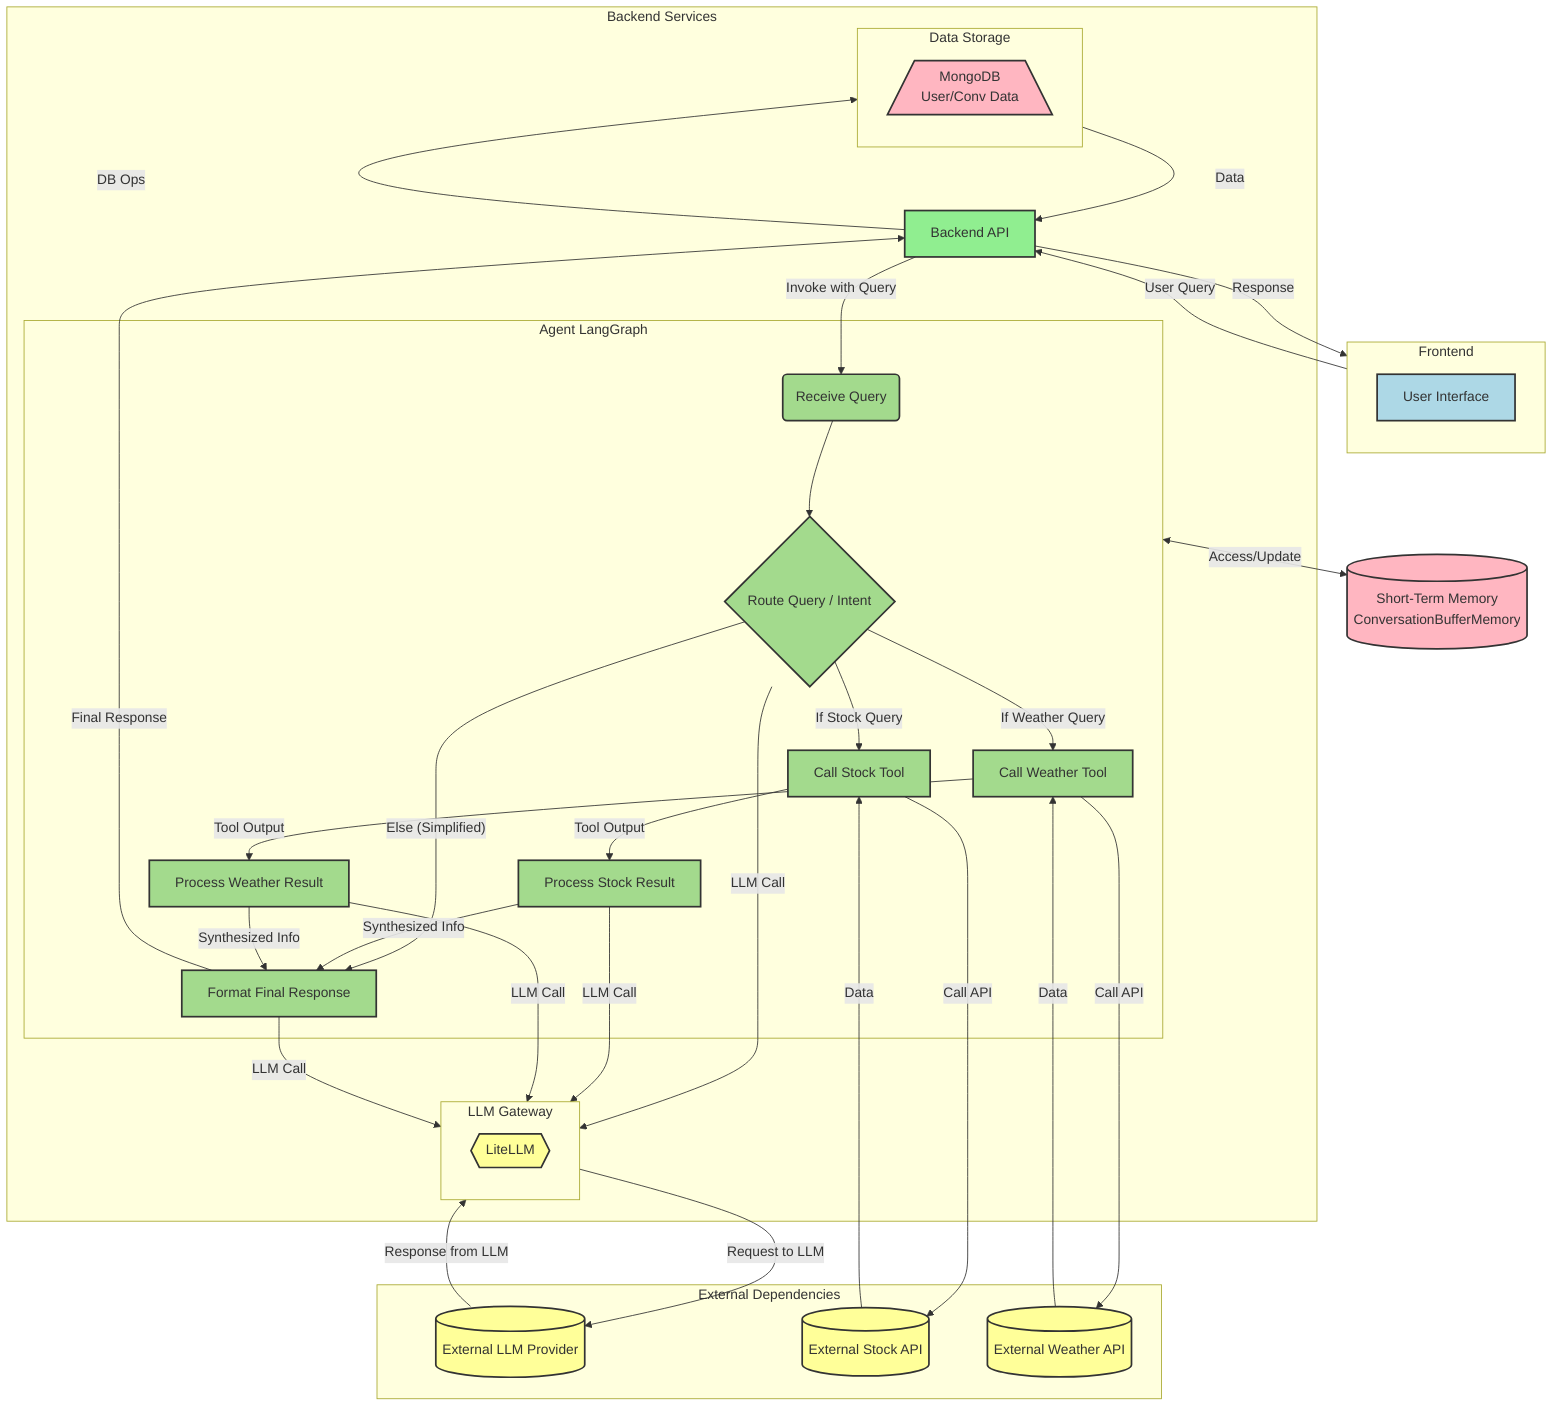 %% title: Phase 3 Architecture Diagram: Add Second Tool & LangGraph Routing
%% Mermaid initialization for styling
%%{
  init: {
    'theme': 'base', %% Starting from a base theme for customization
    'themeVariables': {
      'fontFamily': 'Arial, sans-serif', %% Using a common, readable font
      'fontSize': '16px',             %% Slightly larger font size
      'primaryColor': '#ADD8E6',       %% Light Blue (UI)
      'secondaryColor': '#90EE90',      %% Light Green (Backend)
      'tertiaryColor': '#FFFF99',       %% Light Yellow (External/LLM Gateway)
      'quaternaryColor': '#FFB6C1',     %% Light Red/Pink (Database/Memory)
      'quinaryColor': '#A3DA8D',        %% Medium Green (LangGraph Nodes)
      'lineColor': '#555',              %% Darker lines for clarity
      'nodeBorder': '#333',             %% Darker node borders
      'primaryTextColor': '#333',       %% Dark text for readability
      'clusterBorder': '#BBB',          %% Lighter border for subgraphs
      'clusterBkg': '#F9F9F9'           %% Light background for subgraphs
    },
    'flowchart': {
      'curve': 'basis' %% Use 'basis' or 'linear' for curved lines
    },
    'look': 'handDrawn' %% Request hand-drawn look - support is renderer-dependent
  }
}%%

flowchart TD
   
    %% Define Custom Styles
    classDef uiStyle fill:#ADD8E6,stroke:#333,stroke-width:2px;
    classDef backendStyle fill:#90EE90,stroke:#333,stroke-width:2px;
    classDef llmStyle fill:#FFFF99,stroke:#333,stroke-width:2px;
    classDef dbStyle fill:#FFB6C1,stroke:#333,stroke-width:2px;
    classDef externalStyle fill:#FFFF99,stroke:#333,stroke-width:2px;
    classDef graphNodeStyle fill:#A3DA8D,stroke:#333,stroke-width:2px;
    classDef memoryStyle fill:#FFB6C1,stroke:#333,stroke-width:2px;

    %% Define Nodes and Subgraphs with IDs and Titles

    subgraph FE[Frontend]
        direction TB
        UI[User Interface]:::uiStyle
    end

    subgraph BS[Backend Services]
        direction TB
        BackendAPI[Backend API]:::backendStyle

        subgraph AG[Agent LangGraph]
            direction TB
            InputNode(Receive Query):::graphNodeStyle
            %% Decision node (LLM-based routing)
            RouteQuery{Route Query / Intent}:::graphNodeStyle
            CallStockTool[Call Stock Tool]:::graphNodeStyle
            ProcessStockResult[Process Stock Result]:::graphNodeStyle
            %% New Weather Tool node
            CallWeatherTool[Call Weather Tool]:::graphNodeStyle
            %% New Process Weather Result node
            ProcessWeatherResult[Process Weather Result]:::graphNodeStyle
            FormatFinalResponse[Format Final Response]:::graphNodeStyle
        end

        subgraph LG[LLM Gateway]
            direction TB
            LiteLLMGateway{{LiteLLM}}:::llmStyle
        end

        subgraph DS[Data Storage]
             direction TB
             %% Added more detail to label
             MongoDB[/MongoDB<br>User/Conv Data\]:::dbStyle
        end
    end

    %% Node for STM
    STM[(Short-Term Memory<br>ConversationBufferMemory)]:::memoryStyle

    subgraph ED[External Dependencies]
        direction TB
        ExternalLLM[(External LLM Provider)]:::externalStyle
        StockAPI[(External Stock API)]:::externalStyle
        %% New External Weather API
        WeatherAPI[(External Weather API)]:::externalStyle
    end

    %% Define Flow (Edges)

    %% Frontend <-> Backend API
    FE -- "User Query" --> BackendAPI;
    BackendAPI -- "Response" --> FE;

    %% Backend API -> LangGraph Entry
    BackendAPI -- "Invoke with Query" --> InputNode;

    %% Flow within LangGraph (AG)
    InputNode --> RouteQuery;

    %% Conditional Routing from RouteQuery (now supports Stock and Weather)
    RouteQuery -- "If Stock Query" --> CallStockTool;
    RouteQuery -- "If Weather Query" --> CallWeatherTool;
    %% Placeholder/Simplified path for other queries
    RouteQuery -- "Else (Simplified)" --> FormatFinalResponse;

    %% Tool Call and Result Processing
    CallStockTool -- "Tool Output" --> ProcessStockResult;
    CallWeatherTool -- "Tool Output" --> ProcessWeatherResult;

    %% Processing results lead to final formatting
    ProcessStockResult -- "Synthesized Info" --> FormatFinalResponse;
    ProcessWeatherResult -- "Synthesized Info" --> FormatFinalResponse;

    %% LangGraph returns final response to BackendAPI
    FormatFinalResponse -- "Final Response" --> BackendAPI;

    %% LangGraph nodes interact with STM
    %% InputNode <-- "Access" --> STM; %% Access arrows simplified for readability, connecting subgraph AG to STM indicates accessibility by all nodes within AG
    %% RouteQuery <-- "Access" --> STM;
    %% CallStockTool <-- "Access" --> STM;
    %% ProcessStockResult <-- "Access" --> STM;
    %% CallWeatherTool <-- "Access" --> STM;
    %% ProcessWeatherResult <-- "Access" --> STM;
    %% FormatFinalResponse <-- "Access" --> STM;
    %% Show interaction between the whole graph subgraph and STM
    AG <-- "Access/Update" --> STM; 

    %% Explicit LLM Interaction (from AG nodes via LG)
    RouteQuery -- "LLM Call" --> LG;
    ProcessStockResult -- "LLM Call" --> LG;
    %% New: Weather result processing uses LLM
    ProcessWeatherResult -- "LLM Call" --> LG; 
    FormatFinalResponse -- "LLM Call" --> LG;

    %% LiteLLM Gateway <-> External LLM Provider
    LG -- "Request to LLM" --> ExternalLLM;
    ExternalLLM -- "Response from LLM" --> LG;

    %% Tool Interactions with External APIs
    CallStockTool -- "Call API" --> StockAPI;
    StockAPI -- "Data" --> CallStockTool;

    %% New: Weather Tool interacts with External Weather API
    CallWeatherTool -- "Call API" --> WeatherAPI;
    WeatherAPI -- "Data" --> CallWeatherTool;

    %% Backend API <-> Data Storage
    BackendAPI -- "DB Ops" --> DS;
    DS -- "Data" --> BackendAPI;

    %% Apply curved lines using 'basis' interpolation
    linkStyle default interpolate basis;